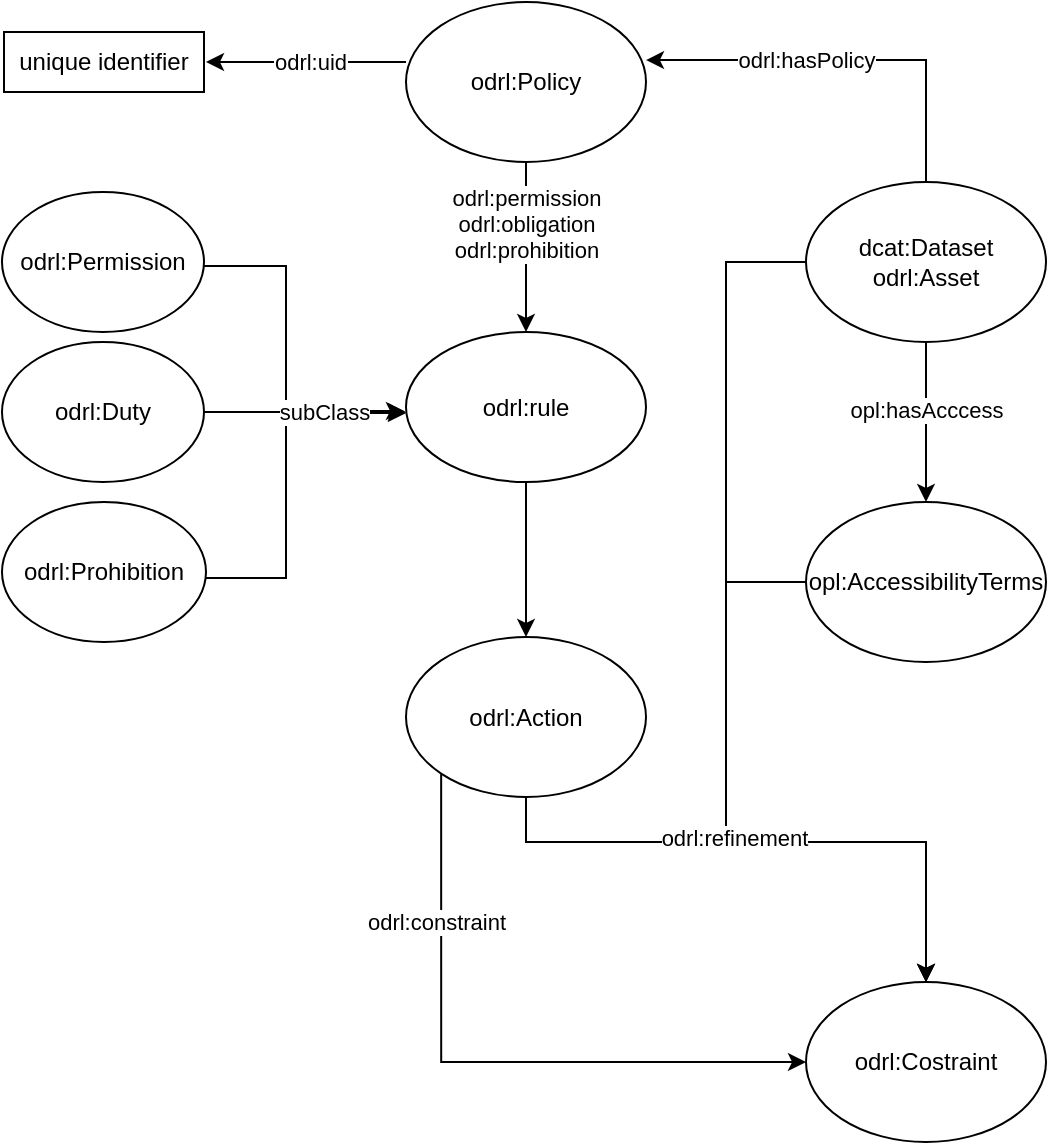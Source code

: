 <mxfile version="14.3.2"><diagram id="Z_ItcKgyQNDubFbulqMj" name="Page-1"><mxGraphModel dx="880" dy="611" grid="1" gridSize="10" guides="1" tooltips="1" connect="1" arrows="1" fold="1" page="1" pageScale="1" pageWidth="827" pageHeight="1169" math="0" shadow="0"><root><mxCell id="0"/><mxCell id="1" parent="0"/><mxCell id="pNzMcpM1PmxG0UnoLZ-I-3" value="odrl:hasPolicy" style="edgeStyle=orthogonalEdgeStyle;rounded=0;orthogonalLoop=1;jettySize=auto;html=1;exitX=0.5;exitY=0;exitDx=0;exitDy=0;entryX=1;entryY=0.363;entryDx=0;entryDy=0;entryPerimeter=0;" edge="1" parent="1" source="pNzMcpM1PmxG0UnoLZ-I-1" target="pNzMcpM1PmxG0UnoLZ-I-2"><mxGeometry x="0.204" relative="1" as="geometry"><mxPoint as="offset"/></mxGeometry></mxCell><mxCell id="pNzMcpM1PmxG0UnoLZ-I-25" value="" style="edgeStyle=orthogonalEdgeStyle;rounded=0;orthogonalLoop=1;jettySize=auto;html=1;" edge="1" parent="1" source="pNzMcpM1PmxG0UnoLZ-I-1" target="pNzMcpM1PmxG0UnoLZ-I-24"><mxGeometry relative="1" as="geometry"/></mxCell><mxCell id="pNzMcpM1PmxG0UnoLZ-I-26" value="opl:hasAcccess" style="edgeLabel;html=1;align=center;verticalAlign=middle;resizable=0;points=[];" vertex="1" connectable="0" parent="pNzMcpM1PmxG0UnoLZ-I-25"><mxGeometry x="-0.15" relative="1" as="geometry"><mxPoint as="offset"/></mxGeometry></mxCell><mxCell id="pNzMcpM1PmxG0UnoLZ-I-27" style="edgeStyle=orthogonalEdgeStyle;rounded=0;orthogonalLoop=1;jettySize=auto;html=1;exitX=0;exitY=0.5;exitDx=0;exitDy=0;" edge="1" parent="1" source="pNzMcpM1PmxG0UnoLZ-I-1"><mxGeometry relative="1" as="geometry"><mxPoint x="560" y="580" as="targetPoint"/><Array as="points"><mxPoint x="460" y="220"/><mxPoint x="460" y="510"/><mxPoint x="560" y="510"/></Array></mxGeometry></mxCell><mxCell id="pNzMcpM1PmxG0UnoLZ-I-1" value="dcat:Dataset&lt;br&gt;odrl:Asset" style="ellipse;whiteSpace=wrap;html=1;" vertex="1" parent="1"><mxGeometry x="500" y="180" width="120" height="80" as="geometry"/></mxCell><mxCell id="pNzMcpM1PmxG0UnoLZ-I-4" style="edgeStyle=orthogonalEdgeStyle;rounded=0;orthogonalLoop=1;jettySize=auto;html=1;exitX=0;exitY=0.375;exitDx=0;exitDy=0;exitPerimeter=0;" edge="1" parent="1" source="pNzMcpM1PmxG0UnoLZ-I-2"><mxGeometry relative="1" as="geometry"><mxPoint x="200" y="120" as="targetPoint"/><Array as="points"><mxPoint x="210" y="120"/></Array></mxGeometry></mxCell><mxCell id="pNzMcpM1PmxG0UnoLZ-I-6" value="odrl:uid" style="edgeLabel;html=1;align=center;verticalAlign=middle;resizable=0;points=[];" vertex="1" connectable="0" parent="pNzMcpM1PmxG0UnoLZ-I-4"><mxGeometry x="-0.044" y="1" relative="1" as="geometry"><mxPoint y="-1" as="offset"/></mxGeometry></mxCell><mxCell id="pNzMcpM1PmxG0UnoLZ-I-8" value="" style="edgeStyle=orthogonalEdgeStyle;rounded=0;orthogonalLoop=1;jettySize=auto;html=1;" edge="1" parent="1" source="pNzMcpM1PmxG0UnoLZ-I-2" target="pNzMcpM1PmxG0UnoLZ-I-7"><mxGeometry relative="1" as="geometry"/></mxCell><mxCell id="pNzMcpM1PmxG0UnoLZ-I-9" value="odrl:permission&lt;br&gt;odrl:obligation&lt;br&gt;odrl:prohibition" style="edgeLabel;html=1;align=center;verticalAlign=middle;resizable=0;points=[];" vertex="1" connectable="0" parent="pNzMcpM1PmxG0UnoLZ-I-8"><mxGeometry x="-0.6" y="1" relative="1" as="geometry"><mxPoint x="-1" y="14" as="offset"/></mxGeometry></mxCell><mxCell id="pNzMcpM1PmxG0UnoLZ-I-2" value="odrl:Policy&lt;br&gt;" style="ellipse;whiteSpace=wrap;html=1;" vertex="1" parent="1"><mxGeometry x="300" y="90" width="120" height="80" as="geometry"/></mxCell><mxCell id="pNzMcpM1PmxG0UnoLZ-I-5" value="unique identifier" style="whiteSpace=wrap;html=1;" vertex="1" parent="1"><mxGeometry x="99" y="105" width="100" height="30" as="geometry"/></mxCell><mxCell id="pNzMcpM1PmxG0UnoLZ-I-21" value="" style="edgeStyle=orthogonalEdgeStyle;rounded=0;orthogonalLoop=1;jettySize=auto;html=1;" edge="1" parent="1" source="pNzMcpM1PmxG0UnoLZ-I-7" target="pNzMcpM1PmxG0UnoLZ-I-20"><mxGeometry relative="1" as="geometry"/></mxCell><mxCell id="pNzMcpM1PmxG0UnoLZ-I-7" value="odrl:rule" style="ellipse;whiteSpace=wrap;html=1;" vertex="1" parent="1"><mxGeometry x="300" y="255" width="120" height="75" as="geometry"/></mxCell><mxCell id="pNzMcpM1PmxG0UnoLZ-I-16" style="edgeStyle=orthogonalEdgeStyle;rounded=0;orthogonalLoop=1;jettySize=auto;html=1;exitX=1;exitY=0.5;exitDx=0;exitDy=0;entryX=0;entryY=0.5;entryDx=0;entryDy=0;" edge="1" parent="1"><mxGeometry relative="1" as="geometry"><mxPoint x="299" y="294.5" as="targetPoint"/><mxPoint x="198" y="222" as="sourcePoint"/><Array as="points"><mxPoint x="240" y="222"/><mxPoint x="240" y="295"/></Array></mxGeometry></mxCell><mxCell id="pNzMcpM1PmxG0UnoLZ-I-10" value="odrl:Permission" style="ellipse;whiteSpace=wrap;html=1;" vertex="1" parent="1"><mxGeometry x="98" y="185" width="101" height="70" as="geometry"/></mxCell><mxCell id="pNzMcpM1PmxG0UnoLZ-I-17" style="edgeStyle=orthogonalEdgeStyle;rounded=0;orthogonalLoop=1;jettySize=auto;html=1;exitX=1;exitY=0.5;exitDx=0;exitDy=0;" edge="1" parent="1" source="pNzMcpM1PmxG0UnoLZ-I-11"><mxGeometry relative="1" as="geometry"><mxPoint x="300" y="295" as="targetPoint"/></mxGeometry></mxCell><mxCell id="pNzMcpM1PmxG0UnoLZ-I-11" value="odrl:Duty" style="ellipse;whiteSpace=wrap;html=1;" vertex="1" parent="1"><mxGeometry x="98" y="260" width="101" height="70" as="geometry"/></mxCell><mxCell id="pNzMcpM1PmxG0UnoLZ-I-18" style="edgeStyle=orthogonalEdgeStyle;rounded=0;orthogonalLoop=1;jettySize=auto;html=1;exitX=1;exitY=0.5;exitDx=0;exitDy=0;entryX=0;entryY=0.5;entryDx=0;entryDy=0;" edge="1" parent="1"><mxGeometry relative="1" as="geometry"><mxPoint x="200" y="378" as="sourcePoint"/><mxPoint x="300" y="295.5" as="targetPoint"/><Array as="points"><mxPoint x="240" y="378"/><mxPoint x="240" y="296"/></Array></mxGeometry></mxCell><mxCell id="pNzMcpM1PmxG0UnoLZ-I-19" value="subClass" style="edgeLabel;html=1;align=center;verticalAlign=middle;resizable=0;points=[];" vertex="1" connectable="0" parent="pNzMcpM1PmxG0UnoLZ-I-18"><mxGeometry x="0.54" y="2" relative="1" as="geometry"><mxPoint x="1" y="1" as="offset"/></mxGeometry></mxCell><mxCell id="pNzMcpM1PmxG0UnoLZ-I-12" value="odrl:Prohibition&lt;br&gt;" style="ellipse;whiteSpace=wrap;html=1;" vertex="1" parent="1"><mxGeometry x="98" y="340" width="102" height="70" as="geometry"/></mxCell><mxCell id="pNzMcpM1PmxG0UnoLZ-I-23" value="" style="edgeStyle=orthogonalEdgeStyle;rounded=0;orthogonalLoop=1;jettySize=auto;html=1;" edge="1" parent="1" source="pNzMcpM1PmxG0UnoLZ-I-20" target="pNzMcpM1PmxG0UnoLZ-I-22"><mxGeometry relative="1" as="geometry"><Array as="points"><mxPoint x="360" y="510"/><mxPoint x="560" y="510"/></Array></mxGeometry></mxCell><mxCell id="pNzMcpM1PmxG0UnoLZ-I-30" style="edgeStyle=orthogonalEdgeStyle;rounded=0;orthogonalLoop=1;jettySize=auto;html=1;exitX=0;exitY=1;exitDx=0;exitDy=0;entryX=0;entryY=0.5;entryDx=0;entryDy=0;" edge="1" parent="1" source="pNzMcpM1PmxG0UnoLZ-I-20" target="pNzMcpM1PmxG0UnoLZ-I-22"><mxGeometry relative="1" as="geometry"><Array as="points"><mxPoint x="318" y="620"/></Array></mxGeometry></mxCell><mxCell id="pNzMcpM1PmxG0UnoLZ-I-31" value="odrl:constraint" style="edgeLabel;html=1;align=center;verticalAlign=middle;resizable=0;points=[];" vertex="1" connectable="0" parent="pNzMcpM1PmxG0UnoLZ-I-30"><mxGeometry x="-0.478" y="-3" relative="1" as="geometry"><mxPoint y="-10.78" as="offset"/></mxGeometry></mxCell><mxCell id="pNzMcpM1PmxG0UnoLZ-I-20" value="odrl:Action&lt;br&gt;" style="ellipse;whiteSpace=wrap;html=1;" vertex="1" parent="1"><mxGeometry x="300" y="407.5" width="120" height="80" as="geometry"/></mxCell><mxCell id="pNzMcpM1PmxG0UnoLZ-I-22" value="odrl:Costraint" style="ellipse;whiteSpace=wrap;html=1;" vertex="1" parent="1"><mxGeometry x="500" y="580" width="120" height="80" as="geometry"/></mxCell><mxCell id="pNzMcpM1PmxG0UnoLZ-I-28" style="edgeStyle=orthogonalEdgeStyle;rounded=0;orthogonalLoop=1;jettySize=auto;html=1;exitX=0;exitY=0.5;exitDx=0;exitDy=0;" edge="1" parent="1" source="pNzMcpM1PmxG0UnoLZ-I-24" target="pNzMcpM1PmxG0UnoLZ-I-22"><mxGeometry relative="1" as="geometry"><Array as="points"><mxPoint x="460" y="380"/><mxPoint x="460" y="510"/><mxPoint x="560" y="510"/></Array></mxGeometry></mxCell><mxCell id="pNzMcpM1PmxG0UnoLZ-I-29" value="odrl:refinement" style="edgeLabel;html=1;align=center;verticalAlign=middle;resizable=0;points=[];" vertex="1" connectable="0" parent="pNzMcpM1PmxG0UnoLZ-I-28"><mxGeometry x="0.024" y="2" relative="1" as="geometry"><mxPoint as="offset"/></mxGeometry></mxCell><mxCell id="pNzMcpM1PmxG0UnoLZ-I-24" value="opl:AccessibilityTerms" style="ellipse;whiteSpace=wrap;html=1;" vertex="1" parent="1"><mxGeometry x="500" y="340" width="120" height="80" as="geometry"/></mxCell></root></mxGraphModel></diagram></mxfile>
